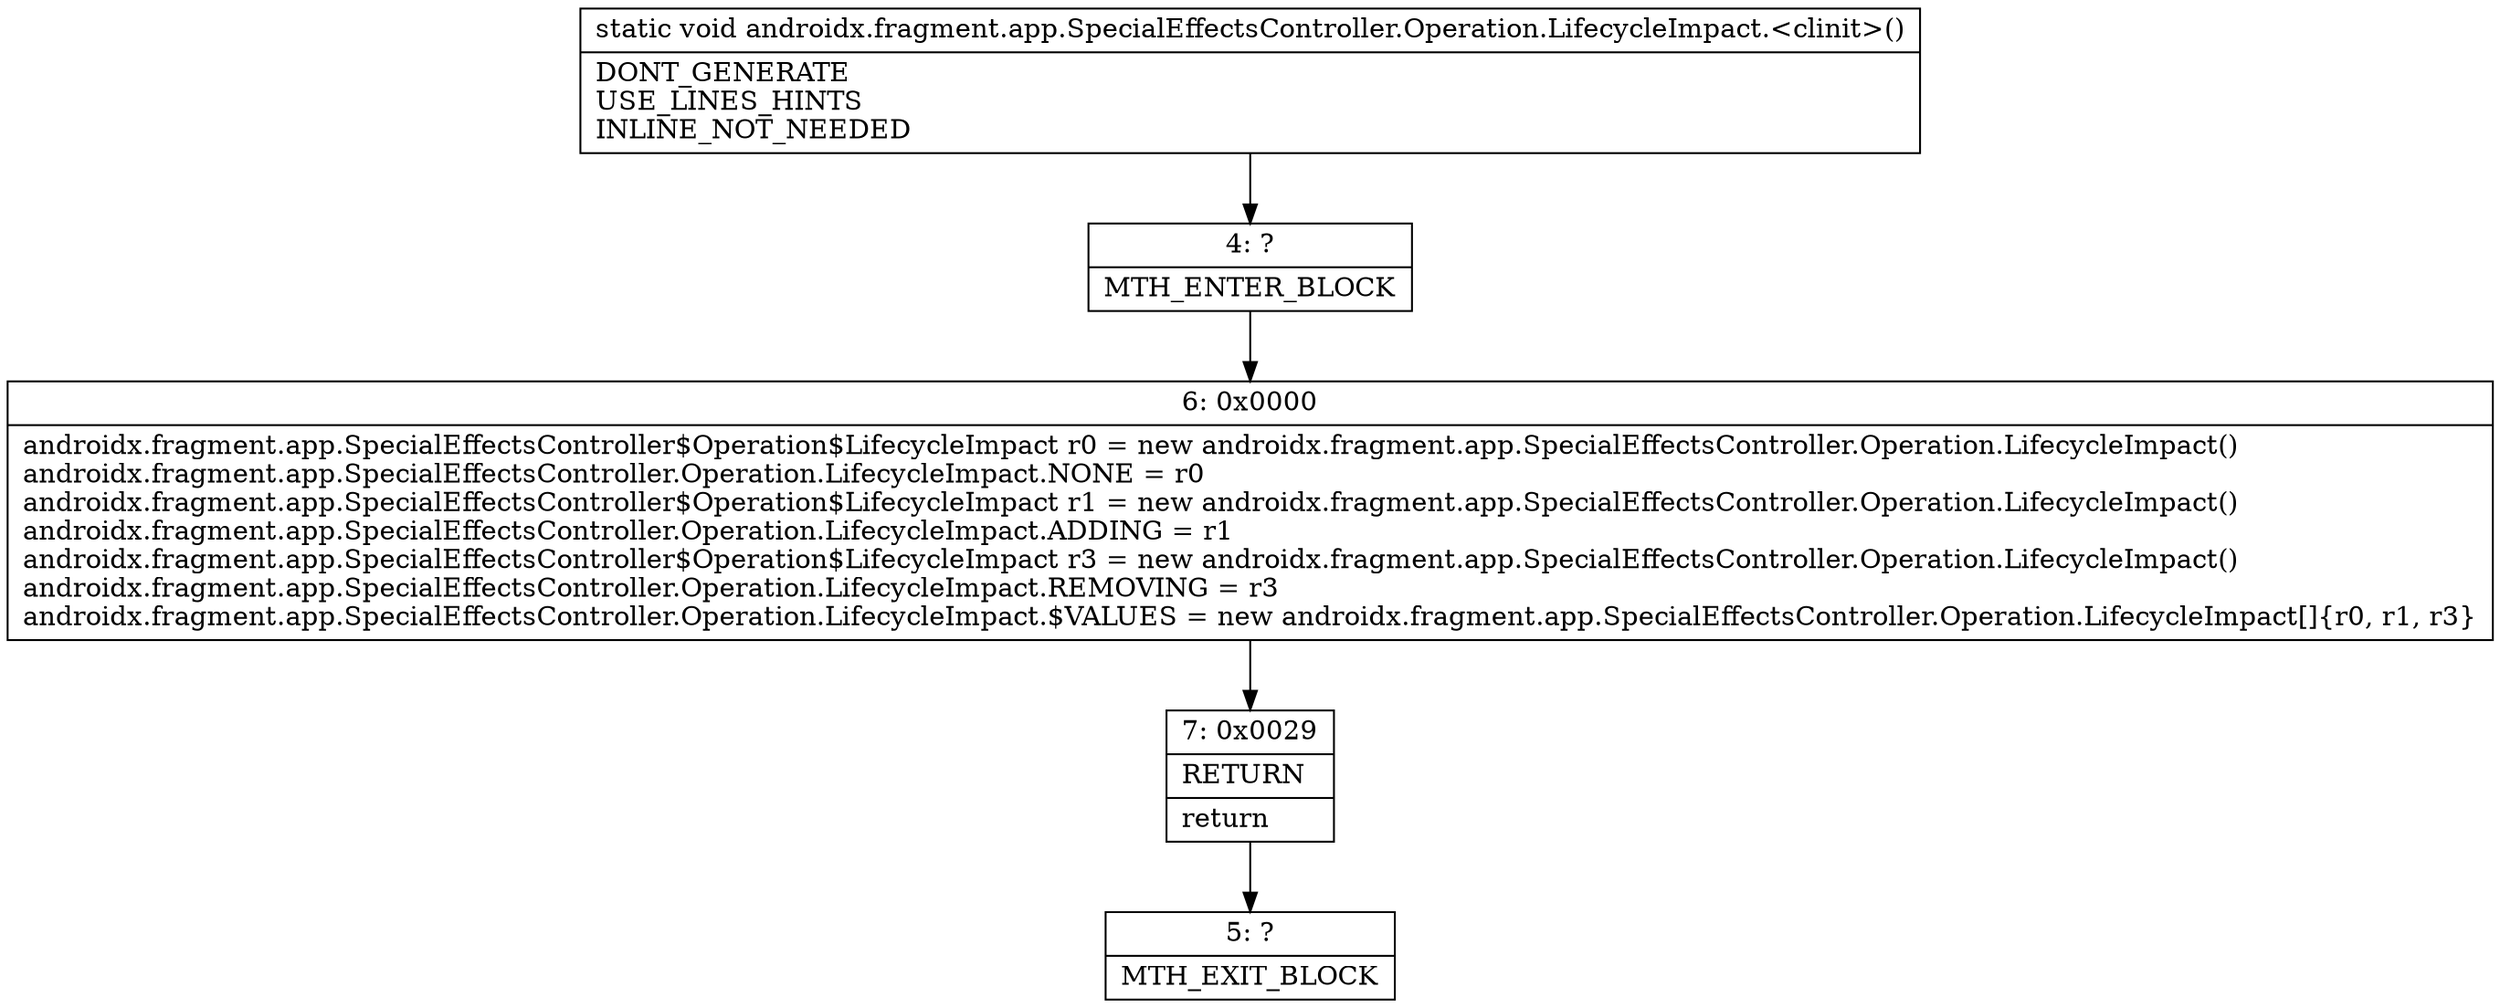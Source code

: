 digraph "CFG forandroidx.fragment.app.SpecialEffectsController.Operation.LifecycleImpact.\<clinit\>()V" {
Node_4 [shape=record,label="{4\:\ ?|MTH_ENTER_BLOCK\l}"];
Node_6 [shape=record,label="{6\:\ 0x0000|androidx.fragment.app.SpecialEffectsController$Operation$LifecycleImpact r0 = new androidx.fragment.app.SpecialEffectsController.Operation.LifecycleImpact()\landroidx.fragment.app.SpecialEffectsController.Operation.LifecycleImpact.NONE = r0\landroidx.fragment.app.SpecialEffectsController$Operation$LifecycleImpact r1 = new androidx.fragment.app.SpecialEffectsController.Operation.LifecycleImpact()\landroidx.fragment.app.SpecialEffectsController.Operation.LifecycleImpact.ADDING = r1\landroidx.fragment.app.SpecialEffectsController$Operation$LifecycleImpact r3 = new androidx.fragment.app.SpecialEffectsController.Operation.LifecycleImpact()\landroidx.fragment.app.SpecialEffectsController.Operation.LifecycleImpact.REMOVING = r3\landroidx.fragment.app.SpecialEffectsController.Operation.LifecycleImpact.$VALUES = new androidx.fragment.app.SpecialEffectsController.Operation.LifecycleImpact[]\{r0, r1, r3\}\l}"];
Node_7 [shape=record,label="{7\:\ 0x0029|RETURN\l|return\l}"];
Node_5 [shape=record,label="{5\:\ ?|MTH_EXIT_BLOCK\l}"];
MethodNode[shape=record,label="{static void androidx.fragment.app.SpecialEffectsController.Operation.LifecycleImpact.\<clinit\>()  | DONT_GENERATE\lUSE_LINES_HINTS\lINLINE_NOT_NEEDED\l}"];
MethodNode -> Node_4;Node_4 -> Node_6;
Node_6 -> Node_7;
Node_7 -> Node_5;
}

